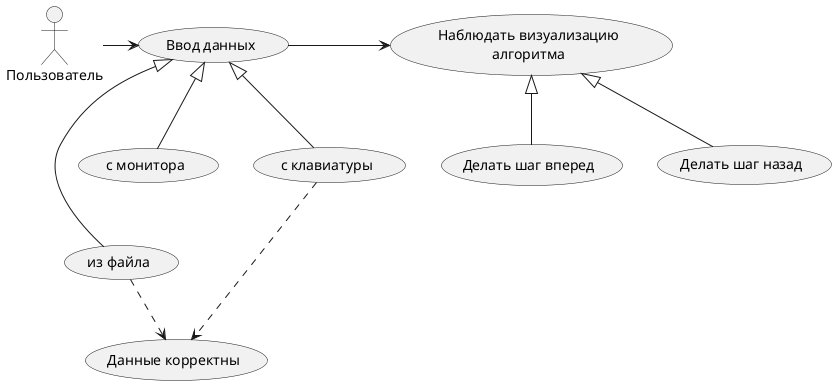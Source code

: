 @startuml
       :Пользователь:
       usecase UC1 as "Ввод данных"
       usecase UC6 as "Наблюдать визуализацию
       алгоритма"
       Пользователь -> (UC1)
       (UC1) <|-- (с монитора)
       (UC1) <|-- (с клавиатуры)
       (UC1) <|-- (из файла)
       (из файла) .> (Данные корректны)
       (с клавиатуры) ...> (Данные корректны)
       (UC1) -> (UC6)
       (UC6) <|-- (Делать шаг вперед)
       (UC6) <|-- (Делать шаг назад)
       @enduml